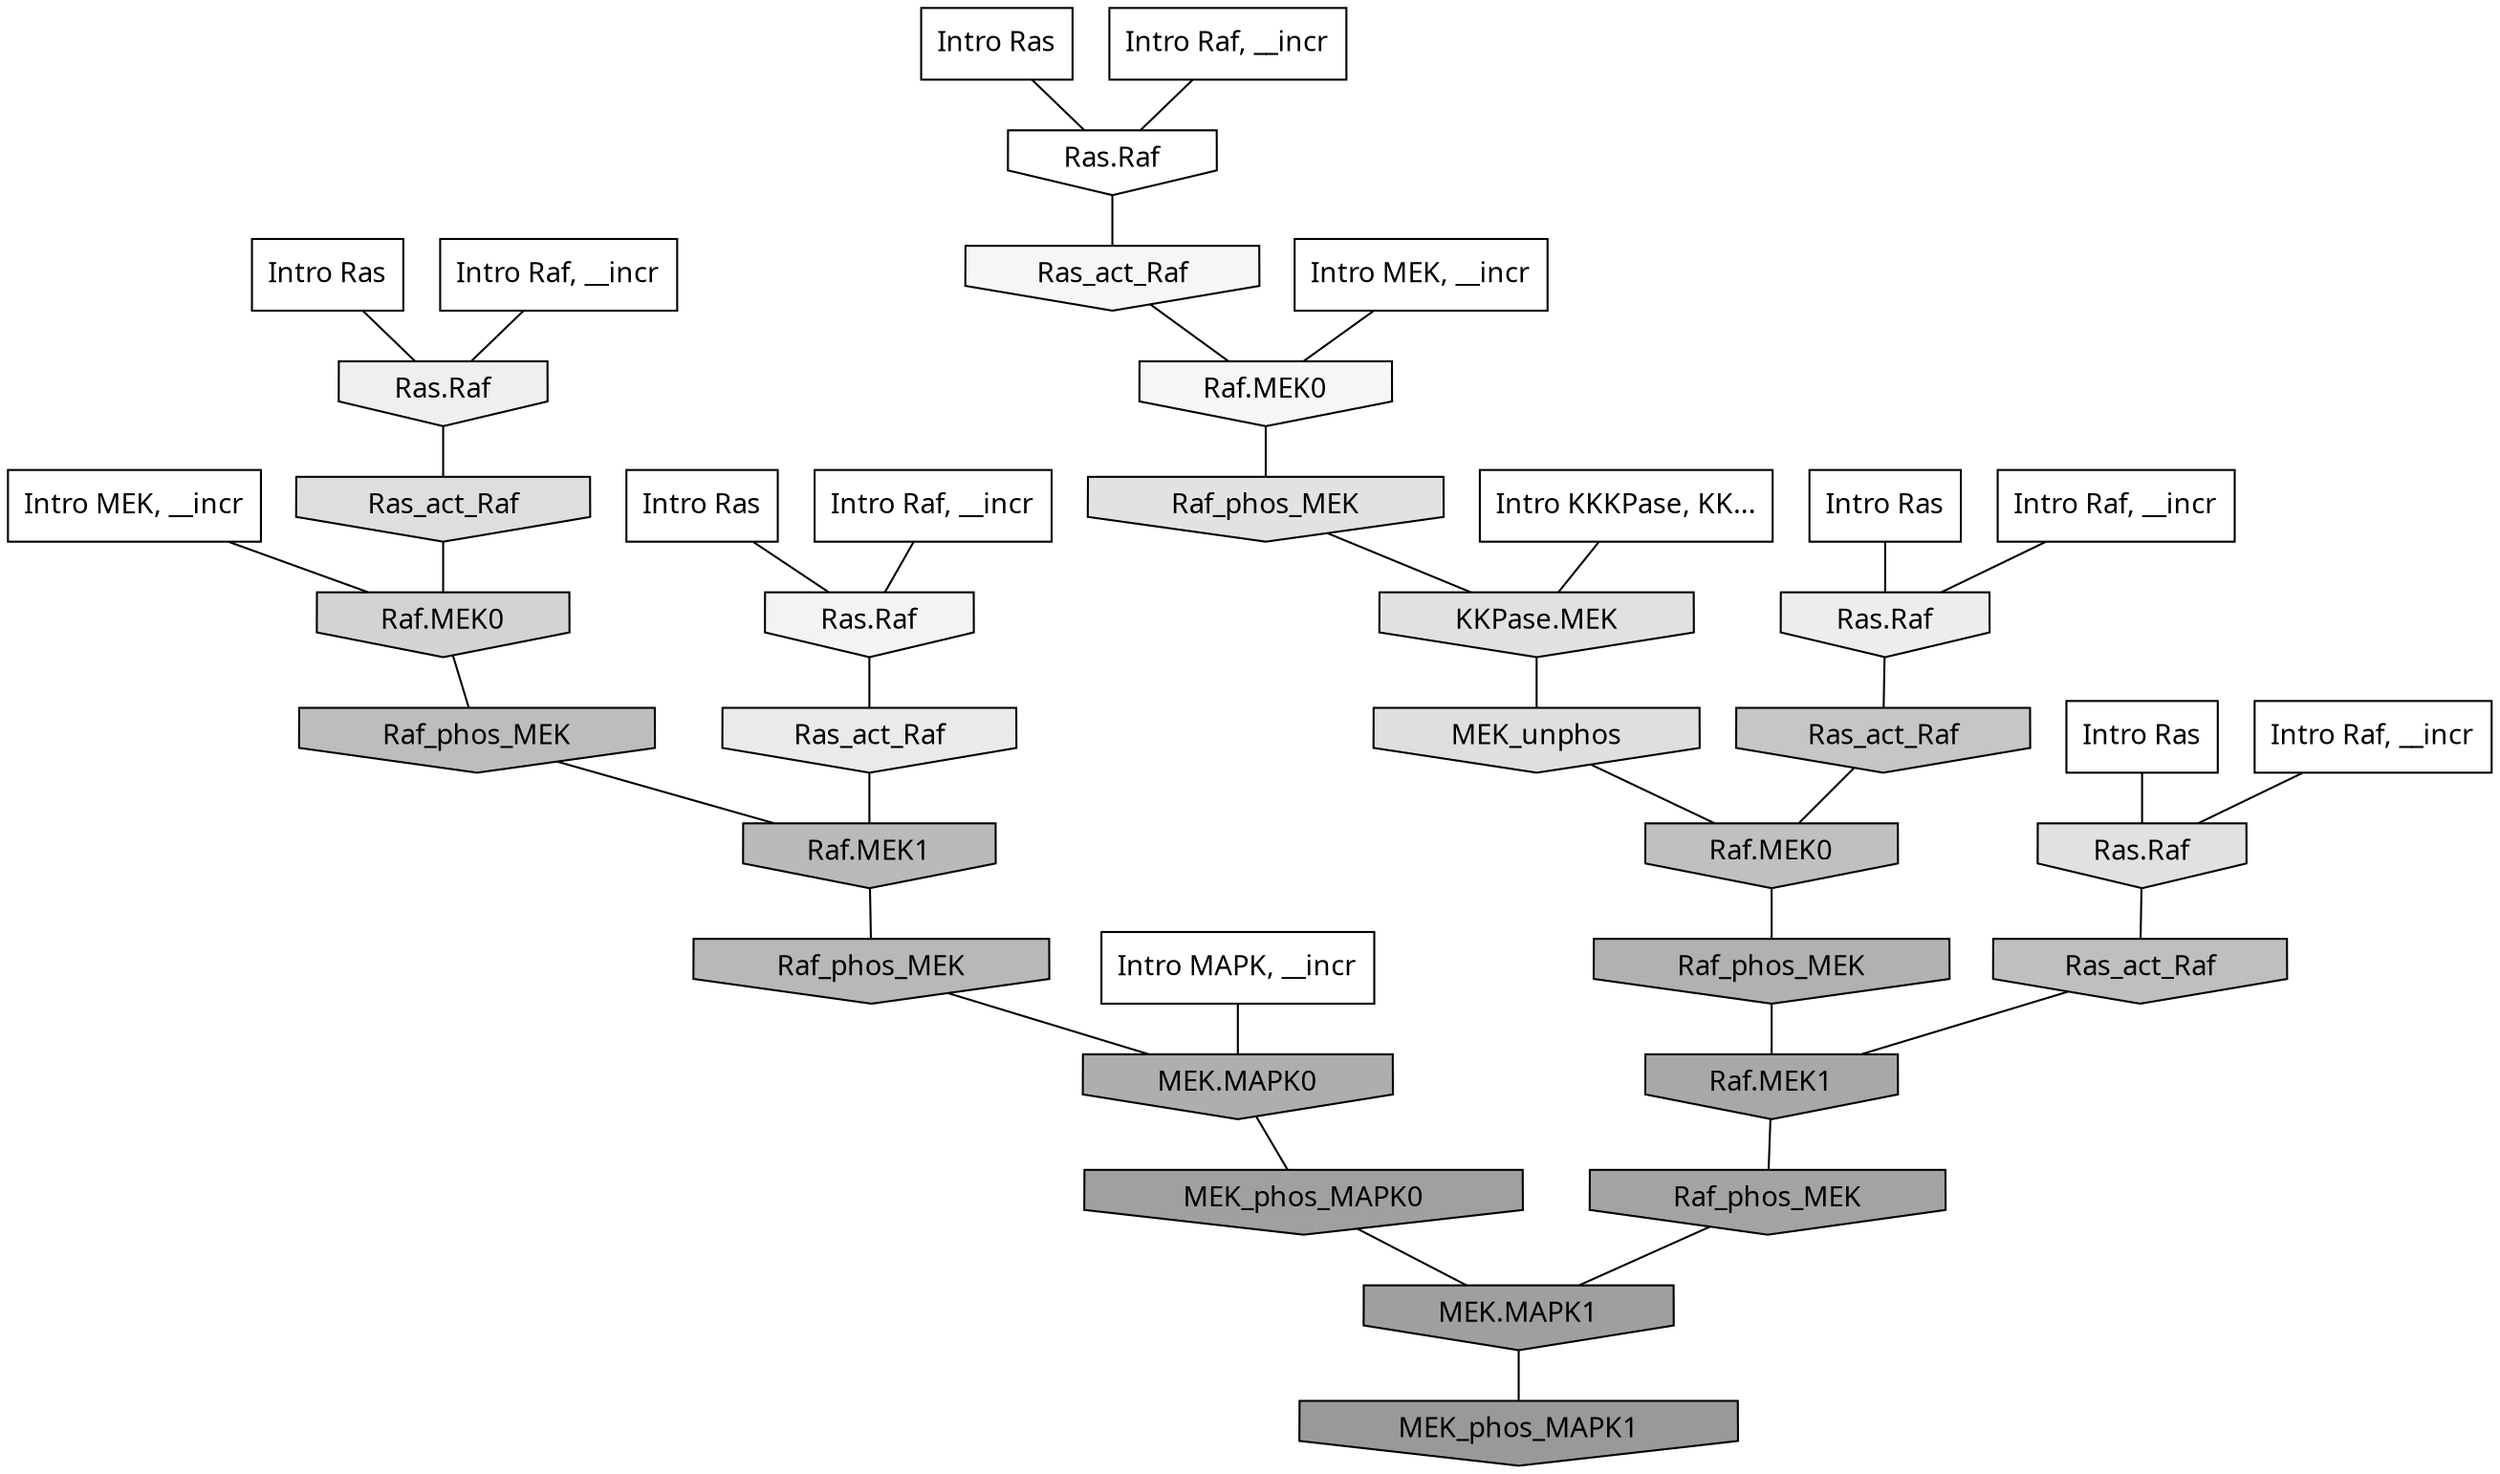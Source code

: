 digraph G{
  rankdir="TB";
  ranksep=0.30;
  node [fontname="CMU Serif"];
  edge [fontname="CMU Serif"];
  
  3 [label="Intro Ras", shape=rectangle, style=filled, fillcolor="0.000 0.000 1.000"]
  
  26 [label="Intro Ras", shape=rectangle, style=filled, fillcolor="0.000 0.000 1.000"]
  
  38 [label="Intro Ras", shape=rectangle, style=filled, fillcolor="0.000 0.000 1.000"]
  
  67 [label="Intro Ras", shape=rectangle, style=filled, fillcolor="0.000 0.000 1.000"]
  
  69 [label="Intro Ras", shape=rectangle, style=filled, fillcolor="0.000 0.000 1.000"]
  
  108 [label="Intro Raf, __incr", shape=rectangle, style=filled, fillcolor="0.000 0.000 1.000"]
  
  582 [label="Intro Raf, __incr", shape=rectangle, style=filled, fillcolor="0.000 0.000 1.000"]
  
  769 [label="Intro Raf, __incr", shape=rectangle, style=filled, fillcolor="0.000 0.000 1.000"]
  
  844 [label="Intro Raf, __incr", shape=rectangle, style=filled, fillcolor="0.000 0.000 1.000"]
  
  1092 [label="Intro Raf, __incr", shape=rectangle, style=filled, fillcolor="0.000 0.000 1.000"]
  
  1459 [label="Intro MEK, __incr", shape=rectangle, style=filled, fillcolor="0.000 0.000 1.000"]
  
  1471 [label="Intro MEK, __incr", shape=rectangle, style=filled, fillcolor="0.000 0.000 1.000"]
  
  2385 [label="Intro MAPK, __incr", shape=rectangle, style=filled, fillcolor="0.000 0.000 1.000"]
  
  3185 [label="Intro KKKPase, KK...", shape=rectangle, style=filled, fillcolor="0.000 0.000 1.000"]
  
  3201 [label="Ras.Raf", shape=invhouse, style=filled, fillcolor="0.000 0.000 1.000"]
  
  3544 [label="Ras_act_Raf", shape=invhouse, style=filled, fillcolor="0.000 0.000 0.964"]
  
  3546 [label="Raf.MEK0", shape=invhouse, style=filled, fillcolor="0.000 0.000 0.964"]
  
  3644 [label="Ras.Raf", shape=invhouse, style=filled, fillcolor="0.000 0.000 0.953"]
  
  3838 [label="Ras.Raf", shape=invhouse, style=filled, fillcolor="0.000 0.000 0.937"]
  
  3975 [label="Ras.Raf", shape=invhouse, style=filled, fillcolor="0.000 0.000 0.929"]
  
  4148 [label="Ras_act_Raf", shape=invhouse, style=filled, fillcolor="0.000 0.000 0.917"]
  
  4598 [label="Raf_phos_MEK", shape=invhouse, style=filled, fillcolor="0.000 0.000 0.886"]
  
  4681 [label="KKPase.MEK", shape=invhouse, style=filled, fillcolor="0.000 0.000 0.882"]
  
  4696 [label="Ras.Raf", shape=invhouse, style=filled, fillcolor="0.000 0.000 0.881"]
  
  4835 [label="MEK_unphos", shape=invhouse, style=filled, fillcolor="0.000 0.000 0.874"]
  
  4908 [label="Ras_act_Raf", shape=invhouse, style=filled, fillcolor="0.000 0.000 0.869"]
  
  5679 [label="Raf.MEK0", shape=invhouse, style=filled, fillcolor="0.000 0.000 0.825"]
  
  6741 [label="Ras_act_Raf", shape=invhouse, style=filled, fillcolor="0.000 0.000 0.776"]
  
  7558 [label="Raf.MEK0", shape=invhouse, style=filled, fillcolor="0.000 0.000 0.751"]
  
  7651 [label="Ras_act_Raf", shape=invhouse, style=filled, fillcolor="0.000 0.000 0.747"]
  
  7900 [label="Raf_phos_MEK", shape=invhouse, style=filled, fillcolor="0.000 0.000 0.739"]
  
  8292 [label="Raf.MEK1", shape=invhouse, style=filled, fillcolor="0.000 0.000 0.728"]
  
  8509 [label="Raf_phos_MEK", shape=invhouse, style=filled, fillcolor="0.000 0.000 0.721"]
  
  9506 [label="Raf_phos_MEK", shape=invhouse, style=filled, fillcolor="0.000 0.000 0.695"]
  
  10185 [label="MEK.MAPK0", shape=invhouse, style=filled, fillcolor="0.000 0.000 0.680"]
  
  11237 [label="Raf.MEK1", shape=invhouse, style=filled, fillcolor="0.000 0.000 0.660"]
  
  12573 [label="Raf_phos_MEK", shape=invhouse, style=filled, fillcolor="0.000 0.000 0.637"]
  
  13191 [label="MEK_phos_MAPK0", shape=invhouse, style=filled, fillcolor="0.000 0.000 0.627"]
  
  13557 [label="MEK.MAPK1", shape=invhouse, style=filled, fillcolor="0.000 0.000 0.622"]
  
  15166 [label="MEK_phos_MAPK1", shape=invhouse, style=filled, fillcolor="0.000 0.000 0.600"]
  
  
  13557 -> 15166 [dir=none, color="0.000 0.000 0.000"] 
  13191 -> 13557 [dir=none, color="0.000 0.000 0.000"] 
  12573 -> 13557 [dir=none, color="0.000 0.000 0.000"] 
  11237 -> 12573 [dir=none, color="0.000 0.000 0.000"] 
  10185 -> 13191 [dir=none, color="0.000 0.000 0.000"] 
  9506 -> 11237 [dir=none, color="0.000 0.000 0.000"] 
  8509 -> 10185 [dir=none, color="0.000 0.000 0.000"] 
  8292 -> 8509 [dir=none, color="0.000 0.000 0.000"] 
  7900 -> 8292 [dir=none, color="0.000 0.000 0.000"] 
  7651 -> 11237 [dir=none, color="0.000 0.000 0.000"] 
  7558 -> 9506 [dir=none, color="0.000 0.000 0.000"] 
  6741 -> 7558 [dir=none, color="0.000 0.000 0.000"] 
  5679 -> 7900 [dir=none, color="0.000 0.000 0.000"] 
  4908 -> 5679 [dir=none, color="0.000 0.000 0.000"] 
  4835 -> 7558 [dir=none, color="0.000 0.000 0.000"] 
  4696 -> 7651 [dir=none, color="0.000 0.000 0.000"] 
  4681 -> 4835 [dir=none, color="0.000 0.000 0.000"] 
  4598 -> 4681 [dir=none, color="0.000 0.000 0.000"] 
  4148 -> 8292 [dir=none, color="0.000 0.000 0.000"] 
  3975 -> 6741 [dir=none, color="0.000 0.000 0.000"] 
  3838 -> 4908 [dir=none, color="0.000 0.000 0.000"] 
  3644 -> 4148 [dir=none, color="0.000 0.000 0.000"] 
  3546 -> 4598 [dir=none, color="0.000 0.000 0.000"] 
  3544 -> 3546 [dir=none, color="0.000 0.000 0.000"] 
  3201 -> 3544 [dir=none, color="0.000 0.000 0.000"] 
  3185 -> 4681 [dir=none, color="0.000 0.000 0.000"] 
  2385 -> 10185 [dir=none, color="0.000 0.000 0.000"] 
  1471 -> 3546 [dir=none, color="0.000 0.000 0.000"] 
  1459 -> 5679 [dir=none, color="0.000 0.000 0.000"] 
  1092 -> 3644 [dir=none, color="0.000 0.000 0.000"] 
  844 -> 4696 [dir=none, color="0.000 0.000 0.000"] 
  769 -> 3201 [dir=none, color="0.000 0.000 0.000"] 
  582 -> 3975 [dir=none, color="0.000 0.000 0.000"] 
  108 -> 3838 [dir=none, color="0.000 0.000 0.000"] 
  69 -> 3644 [dir=none, color="0.000 0.000 0.000"] 
  67 -> 4696 [dir=none, color="0.000 0.000 0.000"] 
  38 -> 3975 [dir=none, color="0.000 0.000 0.000"] 
  26 -> 3838 [dir=none, color="0.000 0.000 0.000"] 
  3 -> 3201 [dir=none, color="0.000 0.000 0.000"] 
  
  }
